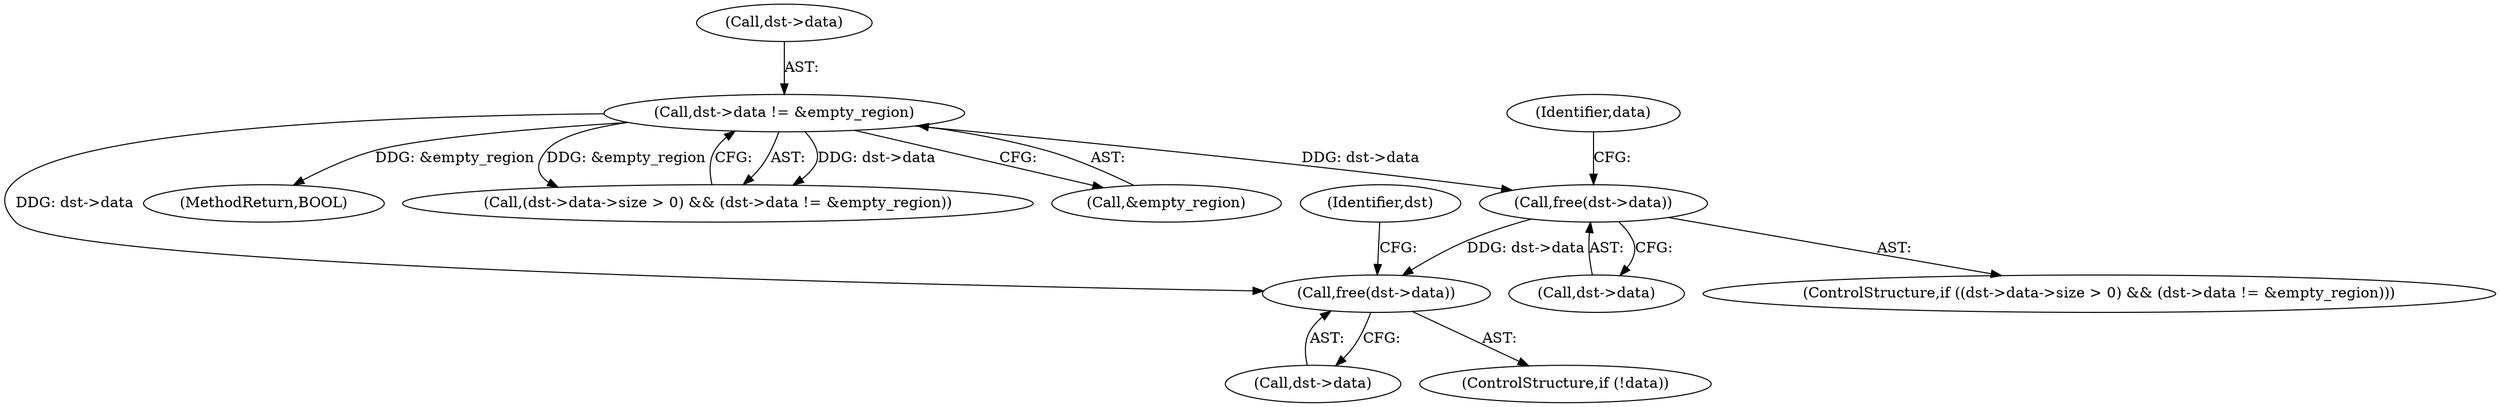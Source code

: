 digraph "0_FreeRDP_fc80ab45621bd966f70594c0b7393ec005a94007_0@API" {
"1000311" [label="(Call,free(dst->data))"];
"1000305" [label="(Call,dst->data != &empty_region)"];
"1000325" [label="(Call,free(dst->data))"];
"1000352" [label="(MethodReturn,BOOL)"];
"1000296" [label="(ControlStructure,if ((dst->data->size > 0) && (dst->data != &empty_region)))"];
"1000297" [label="(Call,(dst->data->size > 0) && (dst->data != &empty_region))"];
"1000331" [label="(Identifier,dst)"];
"1000325" [label="(Call,free(dst->data))"];
"1000326" [label="(Call,dst->data)"];
"1000311" [label="(Call,free(dst->data))"];
"1000316" [label="(Identifier,data)"];
"1000312" [label="(Call,dst->data)"];
"1000305" [label="(Call,dst->data != &empty_region)"];
"1000309" [label="(Call,&empty_region)"];
"1000322" [label="(ControlStructure,if (!data))"];
"1000306" [label="(Call,dst->data)"];
"1000311" -> "1000296"  [label="AST: "];
"1000311" -> "1000312"  [label="CFG: "];
"1000312" -> "1000311"  [label="AST: "];
"1000316" -> "1000311"  [label="CFG: "];
"1000305" -> "1000311"  [label="DDG: dst->data"];
"1000311" -> "1000325"  [label="DDG: dst->data"];
"1000305" -> "1000297"  [label="AST: "];
"1000305" -> "1000309"  [label="CFG: "];
"1000306" -> "1000305"  [label="AST: "];
"1000309" -> "1000305"  [label="AST: "];
"1000297" -> "1000305"  [label="CFG: "];
"1000305" -> "1000352"  [label="DDG: &empty_region"];
"1000305" -> "1000297"  [label="DDG: dst->data"];
"1000305" -> "1000297"  [label="DDG: &empty_region"];
"1000305" -> "1000325"  [label="DDG: dst->data"];
"1000325" -> "1000322"  [label="AST: "];
"1000325" -> "1000326"  [label="CFG: "];
"1000326" -> "1000325"  [label="AST: "];
"1000331" -> "1000325"  [label="CFG: "];
}
